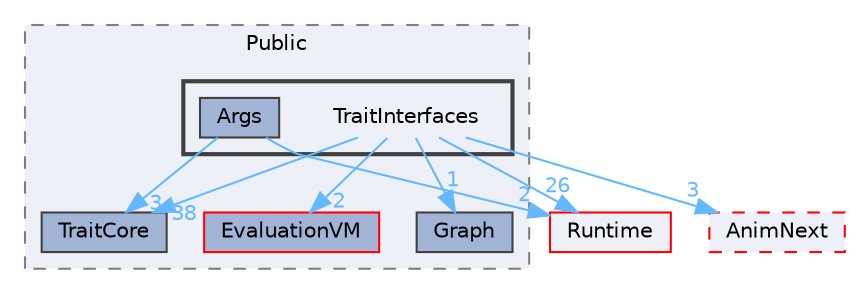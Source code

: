 digraph "TraitInterfaces"
{
 // INTERACTIVE_SVG=YES
 // LATEX_PDF_SIZE
  bgcolor="transparent";
  edge [fontname=Helvetica,fontsize=10,labelfontname=Helvetica,labelfontsize=10];
  node [fontname=Helvetica,fontsize=10,shape=box,height=0.2,width=0.4];
  compound=true
  subgraph clusterdir_fe7a790aba818ef5f4ecb0c4f8b94358 {
    graph [ bgcolor="#edf0f7", pencolor="grey50", label="Public", fontname=Helvetica,fontsize=10 style="filled,dashed", URL="dir_fe7a790aba818ef5f4ecb0c4f8b94358.html",tooltip=""]
  dir_3bec582057289d99f439e68050e303b1 [label="Graph", fillcolor="#a2b4d6", color="grey25", style="filled", URL="dir_3bec582057289d99f439e68050e303b1.html",tooltip=""];
  dir_57cad2a48d20c7d14495c50177f1ac25 [label="TraitCore", fillcolor="#a2b4d6", color="grey25", style="filled", URL="dir_57cad2a48d20c7d14495c50177f1ac25.html",tooltip=""];
  dir_bb18be778e9146c771e1c8708d54dcba [label="EvaluationVM", fillcolor="#a2b4d6", color="red", style="filled", URL="dir_bb18be778e9146c771e1c8708d54dcba.html",tooltip=""];
  subgraph clusterdir_811ed0c8cd1d4bb1ee31e82d60da5460 {
    graph [ bgcolor="#edf0f7", pencolor="grey25", label="", fontname=Helvetica,fontsize=10 style="filled,bold", URL="dir_811ed0c8cd1d4bb1ee31e82d60da5460.html",tooltip=""]
    dir_811ed0c8cd1d4bb1ee31e82d60da5460 [shape=plaintext, label="TraitInterfaces"];
  dir_a1b32fc05ad60d427d3e4b0a42480a58 [label="Args", fillcolor="#a2b4d6", color="grey25", style="filled", URL="dir_a1b32fc05ad60d427d3e4b0a42480a58.html",tooltip=""];
  }
  }
  dir_7536b172fbd480bfd146a1b1acd6856b [label="Runtime", fillcolor="#edf0f7", color="red", style="filled", URL="dir_7536b172fbd480bfd146a1b1acd6856b.html",tooltip=""];
  dir_ebfc70b225cdd53f599c3ad0db76b4bf [label="AnimNext", fillcolor="#edf0f7", color="red", style="filled,dashed", URL="dir_ebfc70b225cdd53f599c3ad0db76b4bf.html",tooltip=""];
  dir_811ed0c8cd1d4bb1ee31e82d60da5460->dir_3bec582057289d99f439e68050e303b1 [headlabel="1", labeldistance=1.5 headhref="dir_001208_000453.html" href="dir_001208_000453.html" color="steelblue1" fontcolor="steelblue1"];
  dir_811ed0c8cd1d4bb1ee31e82d60da5460->dir_57cad2a48d20c7d14495c50177f1ac25 [headlabel="38", labeldistance=1.5 headhref="dir_001208_001207.html" href="dir_001208_001207.html" color="steelblue1" fontcolor="steelblue1"];
  dir_811ed0c8cd1d4bb1ee31e82d60da5460->dir_7536b172fbd480bfd146a1b1acd6856b [headlabel="26", labeldistance=1.5 headhref="dir_001208_000984.html" href="dir_001208_000984.html" color="steelblue1" fontcolor="steelblue1"];
  dir_811ed0c8cd1d4bb1ee31e82d60da5460->dir_bb18be778e9146c771e1c8708d54dcba [headlabel="2", labeldistance=1.5 headhref="dir_001208_000375.html" href="dir_001208_000375.html" color="steelblue1" fontcolor="steelblue1"];
  dir_811ed0c8cd1d4bb1ee31e82d60da5460->dir_ebfc70b225cdd53f599c3ad0db76b4bf [headlabel="3", labeldistance=1.5 headhref="dir_001208_000042.html" href="dir_001208_000042.html" color="steelblue1" fontcolor="steelblue1"];
  dir_a1b32fc05ad60d427d3e4b0a42480a58->dir_57cad2a48d20c7d14495c50177f1ac25 [headlabel="3", labeldistance=1.5 headhref="dir_000059_001207.html" href="dir_000059_001207.html" color="steelblue1" fontcolor="steelblue1"];
  dir_a1b32fc05ad60d427d3e4b0a42480a58->dir_7536b172fbd480bfd146a1b1acd6856b [headlabel="2", labeldistance=1.5 headhref="dir_000059_000984.html" href="dir_000059_000984.html" color="steelblue1" fontcolor="steelblue1"];
}

